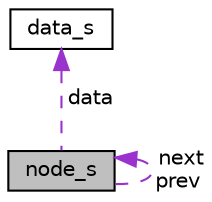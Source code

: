 digraph "node_s"
{
 // LATEX_PDF_SIZE
  edge [fontname="Helvetica",fontsize="10",labelfontname="Helvetica",labelfontsize="10"];
  node [fontname="Helvetica",fontsize="10",shape=record];
  Node1 [label="node_s",height=0.2,width=0.4,color="black", fillcolor="grey75", style="filled", fontcolor="black",tooltip="Double linked list node."];
  Node1 -> Node1 [dir="back",color="darkorchid3",fontsize="10",style="dashed",label=" next\nprev" ,fontname="Helvetica"];
  Node2 -> Node1 [dir="back",color="darkorchid3",fontsize="10",style="dashed",label=" data" ,fontname="Helvetica"];
  Node2 [label="data_s",height=0.2,width=0.4,color="black", fillcolor="white", style="filled",URL="$d1/d01/structdata__s.html",tooltip="Memory allocation data."];
}
